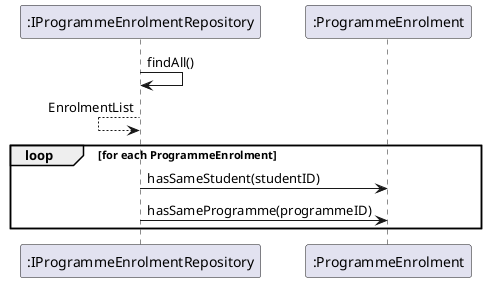 @startuml
participant ":IProgrammeEnrolmentRepository" as ProgrammeEnrolmentRepository
participant ":ProgrammeEnrolment" as ProgrammeEnrolment

ProgrammeEnrolmentRepository -> ProgrammeEnrolmentRepository : findAll()
ProgrammeEnrolmentRepository <-- ProgrammeEnrolmentRepository : EnrolmentList

loop for each ProgrammeEnrolment
    ProgrammeEnrolmentRepository -> ProgrammeEnrolment : hasSameStudent(studentID)

    ProgrammeEnrolmentRepository -> ProgrammeEnrolment : hasSameProgramme(programmeID)
end
@enduml
